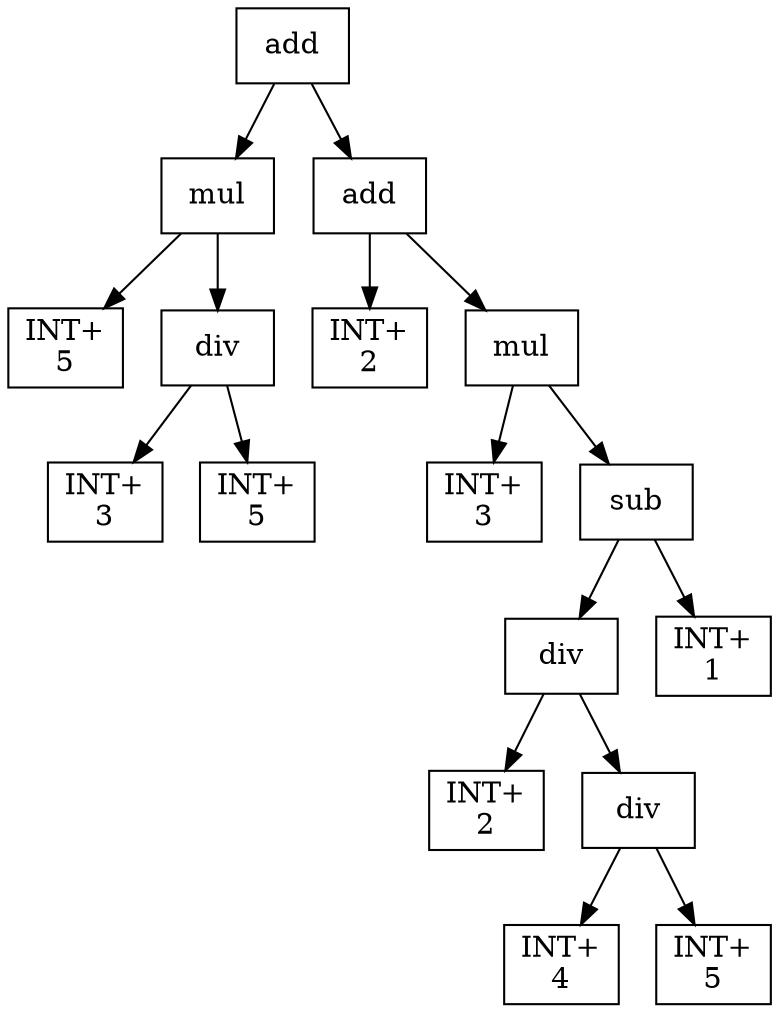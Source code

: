 digraph expr {
  node [shape=box];
  n1 [label="add"];
  n2 [label="mul"];
  n3 [label="INT+\n5"];
  n4 [label="div"];
  n5 [label="INT+\n3"];
  n6 [label="INT+\n5"];
  n4 -> n5;
  n4 -> n6;
  n2 -> n3;
  n2 -> n4;
  n7 [label="add"];
  n8 [label="INT+\n2"];
  n9 [label="mul"];
  n10 [label="INT+\n3"];
  n11 [label="sub"];
  n12 [label="div"];
  n13 [label="INT+\n2"];
  n14 [label="div"];
  n15 [label="INT+\n4"];
  n16 [label="INT+\n5"];
  n14 -> n15;
  n14 -> n16;
  n12 -> n13;
  n12 -> n14;
  n17 [label="INT+\n1"];
  n11 -> n12;
  n11 -> n17;
  n9 -> n10;
  n9 -> n11;
  n7 -> n8;
  n7 -> n9;
  n1 -> n2;
  n1 -> n7;
}